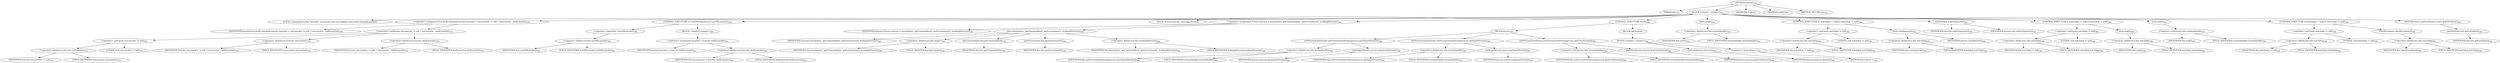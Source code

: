 digraph "execute" {  
"676" [label = <(METHOD,execute)<SUB>378</SUB>> ]
"28" [label = <(PARAM,this)<SUB>378</SUB>> ]
"677" [label = <(BLOCK,&lt;empty&gt;,&lt;empty&gt;)<SUB>378</SUB>> ]
"678" [label = <(LOCAL,CommandLauncher launcher: org.apache.tools.ant.taskdefs.Execute$CommandLauncher)> ]
"679" [label = <(&lt;operator&gt;.assignment,Execute$CommandLauncher launcher = vmLauncher != null ? vmLauncher : shellLauncher)<SUB>379</SUB>> ]
"680" [label = <(IDENTIFIER,launcher,Execute$CommandLauncher launcher = vmLauncher != null ? vmLauncher : shellLauncher)<SUB>379</SUB>> ]
"681" [label = <(&lt;operator&gt;.conditional,vmLauncher != null ? vmLauncher : shellLauncher)<SUB>379</SUB>> ]
"682" [label = <(&lt;operator&gt;.notEquals,vmLauncher != null)<SUB>379</SUB>> ]
"683" [label = <(&lt;operator&gt;.fieldAccess,Execute.vmLauncher)<SUB>379</SUB>> ]
"684" [label = <(IDENTIFIER,Execute,vmLauncher != null)<SUB>379</SUB>> ]
"685" [label = <(FIELD_IDENTIFIER,vmLauncher,vmLauncher)<SUB>379</SUB>> ]
"686" [label = <(LITERAL,null,vmLauncher != null)<SUB>379</SUB>> ]
"687" [label = <(&lt;operator&gt;.fieldAccess,Execute.vmLauncher)<SUB>379</SUB>> ]
"688" [label = <(IDENTIFIER,Execute,vmLauncher != null ? vmLauncher : shellLauncher)<SUB>379</SUB>> ]
"689" [label = <(FIELD_IDENTIFIER,vmLauncher,vmLauncher)<SUB>379</SUB>> ]
"690" [label = <(&lt;operator&gt;.fieldAccess,Execute.shellLauncher)<SUB>379</SUB>> ]
"691" [label = <(IDENTIFIER,Execute,vmLauncher != null ? vmLauncher : shellLauncher)<SUB>379</SUB>> ]
"692" [label = <(FIELD_IDENTIFIER,shellLauncher,shellLauncher)<SUB>379</SUB>> ]
"693" [label = <(CONTROL_STRUCTURE,if (!useVMLauncher),if (!useVMLauncher))<SUB>380</SUB>> ]
"694" [label = <(&lt;operator&gt;.logicalNot,!useVMLauncher)<SUB>380</SUB>> ]
"695" [label = <(&lt;operator&gt;.fieldAccess,this.useVMLauncher)<SUB>380</SUB>> ]
"696" [label = <(IDENTIFIER,this,!useVMLauncher)<SUB>380</SUB>> ]
"697" [label = <(FIELD_IDENTIFIER,useVMLauncher,useVMLauncher)<SUB>380</SUB>> ]
"698" [label = <(BLOCK,&lt;empty&gt;,&lt;empty&gt;)<SUB>380</SUB>> ]
"699" [label = <(&lt;operator&gt;.assignment,launcher = Execute.shellLauncher)<SUB>381</SUB>> ]
"700" [label = <(IDENTIFIER,launcher,launcher = Execute.shellLauncher)<SUB>381</SUB>> ]
"701" [label = <(&lt;operator&gt;.fieldAccess,Execute.shellLauncher)<SUB>381</SUB>> ]
"702" [label = <(IDENTIFIER,Execute,launcher = Execute.shellLauncher)<SUB>381</SUB>> ]
"703" [label = <(FIELD_IDENTIFIER,shellLauncher,shellLauncher)<SUB>381</SUB>> ]
"704" [label = <(LOCAL,Process process: java.lang.Process)> ]
"705" [label = <(&lt;operator&gt;.assignment,Process process = exec(project, getCommandline(), getEnvironment(), workingDirectory))<SUB>384</SUB>> ]
"706" [label = <(IDENTIFIER,process,Process process = exec(project, getCommandline(), getEnvironment(), workingDirectory))<SUB>384</SUB>> ]
"707" [label = <(exec,exec(project, getCommandline(), getEnvironment(), workingDirectory))<SUB>384</SUB>> ]
"708" [label = <(IDENTIFIER,launcher,exec(project, getCommandline(), getEnvironment(), workingDirectory))<SUB>384</SUB>> ]
"709" [label = <(&lt;operator&gt;.fieldAccess,this.project)<SUB>384</SUB>> ]
"710" [label = <(IDENTIFIER,this,exec(project, getCommandline(), getEnvironment(), workingDirectory))<SUB>384</SUB>> ]
"711" [label = <(FIELD_IDENTIFIER,project,project)<SUB>384</SUB>> ]
"712" [label = <(getCommandline,this.getCommandline())<SUB>384</SUB>> ]
"27" [label = <(IDENTIFIER,this,this.getCommandline())<SUB>384</SUB>> ]
"713" [label = <(getEnvironment,this.getEnvironment())<SUB>384</SUB>> ]
"29" [label = <(IDENTIFIER,this,this.getEnvironment())<SUB>384</SUB>> ]
"714" [label = <(&lt;operator&gt;.fieldAccess,this.workingDirectory)<SUB>384</SUB>> ]
"715" [label = <(IDENTIFIER,this,exec(project, getCommandline(), getEnvironment(), workingDirectory))<SUB>384</SUB>> ]
"716" [label = <(FIELD_IDENTIFIER,workingDirectory,workingDirectory)<SUB>384</SUB>> ]
"717" [label = <(CONTROL_STRUCTURE,try,try)<SUB>385</SUB>> ]
"718" [label = <(BLOCK,try,try)<SUB>385</SUB>> ]
"719" [label = <(setProcessInputStream,setProcessInputStream(process.getOutputStream()))<SUB>386</SUB>> ]
"720" [label = <(&lt;operator&gt;.fieldAccess,this.streamHandler)<SUB>386</SUB>> ]
"721" [label = <(IDENTIFIER,this,setProcessInputStream(process.getOutputStream()))<SUB>386</SUB>> ]
"722" [label = <(FIELD_IDENTIFIER,streamHandler,streamHandler)<SUB>386</SUB>> ]
"723" [label = <(getOutputStream,process.getOutputStream())<SUB>386</SUB>> ]
"724" [label = <(IDENTIFIER,process,process.getOutputStream())<SUB>386</SUB>> ]
"725" [label = <(setProcessOutputStream,setProcessOutputStream(process.getInputStream()))<SUB>387</SUB>> ]
"726" [label = <(&lt;operator&gt;.fieldAccess,this.streamHandler)<SUB>387</SUB>> ]
"727" [label = <(IDENTIFIER,this,setProcessOutputStream(process.getInputStream()))<SUB>387</SUB>> ]
"728" [label = <(FIELD_IDENTIFIER,streamHandler,streamHandler)<SUB>387</SUB>> ]
"729" [label = <(getInputStream,process.getInputStream())<SUB>387</SUB>> ]
"730" [label = <(IDENTIFIER,process,process.getInputStream())<SUB>387</SUB>> ]
"731" [label = <(setProcessErrorStream,setProcessErrorStream(process.getErrorStream()))<SUB>388</SUB>> ]
"732" [label = <(&lt;operator&gt;.fieldAccess,this.streamHandler)<SUB>388</SUB>> ]
"733" [label = <(IDENTIFIER,this,setProcessErrorStream(process.getErrorStream()))<SUB>388</SUB>> ]
"734" [label = <(FIELD_IDENTIFIER,streamHandler,streamHandler)<SUB>388</SUB>> ]
"735" [label = <(getErrorStream,process.getErrorStream())<SUB>388</SUB>> ]
"736" [label = <(IDENTIFIER,process,process.getErrorStream())<SUB>388</SUB>> ]
"737" [label = <(BLOCK,catch,catch)> ]
"738" [label = <(BLOCK,&lt;empty&gt;,&lt;empty&gt;)<SUB>389</SUB>> ]
"739" [label = <(destroy,process.destroy())<SUB>390</SUB>> ]
"740" [label = <(IDENTIFIER,process,process.destroy())<SUB>390</SUB>> ]
"741" [label = <(&lt;operator&gt;.throw,throw e;)<SUB>391</SUB>> ]
"742" [label = <(IDENTIFIER,e,throw e;)<SUB>391</SUB>> ]
"743" [label = <(start,start())<SUB>393</SUB>> ]
"744" [label = <(&lt;operator&gt;.fieldAccess,this.streamHandler)<SUB>393</SUB>> ]
"745" [label = <(IDENTIFIER,this,start())<SUB>393</SUB>> ]
"746" [label = <(FIELD_IDENTIFIER,streamHandler,streamHandler)<SUB>393</SUB>> ]
"747" [label = <(CONTROL_STRUCTURE,if (watchdog != null),if (watchdog != null))<SUB>394</SUB>> ]
"748" [label = <(&lt;operator&gt;.notEquals,watchdog != null)<SUB>394</SUB>> ]
"749" [label = <(&lt;operator&gt;.fieldAccess,this.watchdog)<SUB>394</SUB>> ]
"750" [label = <(IDENTIFIER,this,watchdog != null)<SUB>394</SUB>> ]
"751" [label = <(FIELD_IDENTIFIER,watchdog,watchdog)<SUB>394</SUB>> ]
"752" [label = <(LITERAL,null,watchdog != null)<SUB>394</SUB>> ]
"753" [label = <(start,start(process))<SUB>394</SUB>> ]
"754" [label = <(&lt;operator&gt;.fieldAccess,this.watchdog)<SUB>394</SUB>> ]
"755" [label = <(IDENTIFIER,this,start(process))<SUB>394</SUB>> ]
"756" [label = <(FIELD_IDENTIFIER,watchdog,watchdog)<SUB>394</SUB>> ]
"757" [label = <(IDENTIFIER,process,start(process))<SUB>394</SUB>> ]
"758" [label = <(waitFor,this.waitFor(process))<SUB>395</SUB>> ]
"30" [label = <(IDENTIFIER,this,this.waitFor(process))<SUB>395</SUB>> ]
"759" [label = <(IDENTIFIER,process,this.waitFor(process))<SUB>395</SUB>> ]
"760" [label = <(CONTROL_STRUCTURE,if (watchdog != null),if (watchdog != null))<SUB>396</SUB>> ]
"761" [label = <(&lt;operator&gt;.notEquals,watchdog != null)<SUB>396</SUB>> ]
"762" [label = <(&lt;operator&gt;.fieldAccess,this.watchdog)<SUB>396</SUB>> ]
"763" [label = <(IDENTIFIER,this,watchdog != null)<SUB>396</SUB>> ]
"764" [label = <(FIELD_IDENTIFIER,watchdog,watchdog)<SUB>396</SUB>> ]
"765" [label = <(LITERAL,null,watchdog != null)<SUB>396</SUB>> ]
"766" [label = <(stop,stop())<SUB>396</SUB>> ]
"767" [label = <(&lt;operator&gt;.fieldAccess,this.watchdog)<SUB>396</SUB>> ]
"768" [label = <(IDENTIFIER,this,stop())<SUB>396</SUB>> ]
"769" [label = <(FIELD_IDENTIFIER,watchdog,watchdog)<SUB>396</SUB>> ]
"770" [label = <(stop,stop())<SUB>397</SUB>> ]
"771" [label = <(&lt;operator&gt;.fieldAccess,this.streamHandler)<SUB>397</SUB>> ]
"772" [label = <(IDENTIFIER,this,stop())<SUB>397</SUB>> ]
"773" [label = <(FIELD_IDENTIFIER,streamHandler,streamHandler)<SUB>397</SUB>> ]
"774" [label = <(CONTROL_STRUCTURE,if (watchdog != null),if (watchdog != null))<SUB>398</SUB>> ]
"775" [label = <(&lt;operator&gt;.notEquals,watchdog != null)<SUB>398</SUB>> ]
"776" [label = <(&lt;operator&gt;.fieldAccess,this.watchdog)<SUB>398</SUB>> ]
"777" [label = <(IDENTIFIER,this,watchdog != null)<SUB>398</SUB>> ]
"778" [label = <(FIELD_IDENTIFIER,watchdog,watchdog)<SUB>398</SUB>> ]
"779" [label = <(LITERAL,null,watchdog != null)<SUB>398</SUB>> ]
"780" [label = <(checkException,checkException())<SUB>398</SUB>> ]
"781" [label = <(&lt;operator&gt;.fieldAccess,this.watchdog)<SUB>398</SUB>> ]
"782" [label = <(IDENTIFIER,this,checkException())<SUB>398</SUB>> ]
"783" [label = <(FIELD_IDENTIFIER,watchdog,watchdog)<SUB>398</SUB>> ]
"784" [label = <(RETURN,return getExitValue();,return getExitValue();)<SUB>399</SUB>> ]
"785" [label = <(getExitValue,this.getExitValue())<SUB>399</SUB>> ]
"31" [label = <(IDENTIFIER,this,this.getExitValue())<SUB>399</SUB>> ]
"786" [label = <(MODIFIER,PUBLIC)> ]
"787" [label = <(MODIFIER,VIRTUAL)> ]
"788" [label = <(METHOD_RETURN,int)<SUB>378</SUB>> ]
  "676" -> "28" 
  "676" -> "677" 
  "676" -> "786" 
  "676" -> "787" 
  "676" -> "788" 
  "677" -> "678" 
  "677" -> "679" 
  "677" -> "693" 
  "677" -> "704" 
  "677" -> "705" 
  "677" -> "717" 
  "677" -> "743" 
  "677" -> "747" 
  "677" -> "758" 
  "677" -> "760" 
  "677" -> "770" 
  "677" -> "774" 
  "677" -> "784" 
  "679" -> "680" 
  "679" -> "681" 
  "681" -> "682" 
  "681" -> "687" 
  "681" -> "690" 
  "682" -> "683" 
  "682" -> "686" 
  "683" -> "684" 
  "683" -> "685" 
  "687" -> "688" 
  "687" -> "689" 
  "690" -> "691" 
  "690" -> "692" 
  "693" -> "694" 
  "693" -> "698" 
  "694" -> "695" 
  "695" -> "696" 
  "695" -> "697" 
  "698" -> "699" 
  "699" -> "700" 
  "699" -> "701" 
  "701" -> "702" 
  "701" -> "703" 
  "705" -> "706" 
  "705" -> "707" 
  "707" -> "708" 
  "707" -> "709" 
  "707" -> "712" 
  "707" -> "713" 
  "707" -> "714" 
  "709" -> "710" 
  "709" -> "711" 
  "712" -> "27" 
  "713" -> "29" 
  "714" -> "715" 
  "714" -> "716" 
  "717" -> "718" 
  "717" -> "737" 
  "718" -> "719" 
  "718" -> "725" 
  "718" -> "731" 
  "719" -> "720" 
  "719" -> "723" 
  "720" -> "721" 
  "720" -> "722" 
  "723" -> "724" 
  "725" -> "726" 
  "725" -> "729" 
  "726" -> "727" 
  "726" -> "728" 
  "729" -> "730" 
  "731" -> "732" 
  "731" -> "735" 
  "732" -> "733" 
  "732" -> "734" 
  "735" -> "736" 
  "737" -> "738" 
  "738" -> "739" 
  "738" -> "741" 
  "739" -> "740" 
  "741" -> "742" 
  "743" -> "744" 
  "744" -> "745" 
  "744" -> "746" 
  "747" -> "748" 
  "747" -> "753" 
  "748" -> "749" 
  "748" -> "752" 
  "749" -> "750" 
  "749" -> "751" 
  "753" -> "754" 
  "753" -> "757" 
  "754" -> "755" 
  "754" -> "756" 
  "758" -> "30" 
  "758" -> "759" 
  "760" -> "761" 
  "760" -> "766" 
  "761" -> "762" 
  "761" -> "765" 
  "762" -> "763" 
  "762" -> "764" 
  "766" -> "767" 
  "767" -> "768" 
  "767" -> "769" 
  "770" -> "771" 
  "771" -> "772" 
  "771" -> "773" 
  "774" -> "775" 
  "774" -> "780" 
  "775" -> "776" 
  "775" -> "779" 
  "776" -> "777" 
  "776" -> "778" 
  "780" -> "781" 
  "781" -> "782" 
  "781" -> "783" 
  "784" -> "785" 
  "785" -> "31" 
}
